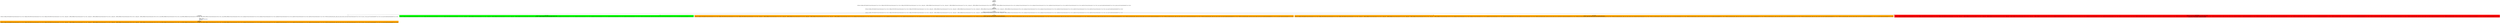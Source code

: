 digraph ARG {
node [style="filled" shape="box" color="white"]
2 [label="2 @ N400\nmain entry\nSMGState: []\n" id="2"]
29 [label="29 @ N1\nprintLine entry\nSMGState: [GLOBAL_CONST_FALSE/0=NumericValue[number=0] (size: 32 bits), GLOBAL_CONST_FIVE/0=NumericValue[number=5] (size: 32 bits), GLOBAL_CONST_TRUE/0=NumericValue[number=1] (size: 32 bits), _Calling bad()..._STRING_LITERAL/0=NumericValue[number=67] (size: 8 bits), _Calling bad()..._STRING_LITERAL/8=NumericValue[number=97] (size: 8 bits), _Calling bad()..._STRING_LITERAL/16=NumericValue[number=108] (size: 8 bits), _Calling bad()..._STRING_LITERAL/24=NumericValue[number=108] (size: 8 bits), globalArgc/0=NumericValue[number=0] (size: 32 bits), globalArgv/0=NumericValue[number=0] (size: 32 bits), globalFalse/0=NumericValue[number=0] (size: 32 bits), globalFive/0=NumericValue[number=5] (size: 32 bits), globalTrue/0=NumericValue[number=1] (size: 32 bits), main::tmp/0=SymEx[SymbolicIdentifier[2]] (size: 32 bits), printLine::line/0=SymbolicIdentifier[3] (size: 32 bits)]\n" id="29"]
40 [label="40 @ N0\nprintLine exit\nSMGState: [GLOBAL_CONST_FALSE/0=NumericValue[number=0] (size: 32 bits), GLOBAL_CONST_FIVE/0=NumericValue[number=5] (size: 32 bits), GLOBAL_CONST_TRUE/0=NumericValue[number=1] (size: 32 bits), _Calling bad()..._STRING_LITERAL/0=NumericValue[number=67] (size: 8 bits), _Calling bad()..._STRING_LITERAL/8=NumericValue[number=97] (size: 8 bits), _Calling bad()..._STRING_LITERAL/16=NumericValue[number=108] (size: 8 bits), _Calling bad()..._STRING_LITERAL/24=NumericValue[number=108] (size: 8 bits), globalArgc/0=NumericValue[number=0] (size: 32 bits), globalArgv/0=NumericValue[number=0] (size: 32 bits), globalFalse/0=NumericValue[number=0] (size: 32 bits), globalFive/0=NumericValue[number=5] (size: 32 bits), globalTrue/0=NumericValue[number=1] (size: 32 bits), main::tmp/0=SymEx[SymbolicIdentifier[2]] (size: 32 bits)]\n" id="40"]
43 [label="43 @ N345\nCWE789_Uncontrolled_Mem_Alloc__malloc_char_connect_socket_01_bad entry\nSMGState: [GLOBAL_CONST_FALSE/0=NumericValue[number=0] (size: 32 bits), GLOBAL_CONST_FIVE/0=NumericValue[number=5] (size: 32 bits), GLOBAL_CONST_TRUE/0=NumericValue[number=1] (size: 32 bits), _Calling bad()..._STRING_LITERAL/0=NumericValue[number=67] (size: 8 bits), _Calling bad()..._STRING_LITERAL/8=NumericValue[number=97] (size: 8 bits), _Calling bad()..._STRING_LITERAL/16=NumericValue[number=108] (size: 8 bits), _Calling bad()..._STRING_LITERAL/24=NumericValue[number=108] (size: 8 bits), globalArgc/0=NumericValue[number=0] (size: 32 bits), globalArgv/0=NumericValue[number=0] (size: 32 bits), globalFalse/0=NumericValue[number=0] (size: 32 bits), globalFive/0=NumericValue[number=5] (size: 32 bits), globalTrue/0=NumericValue[number=1] (size: 32 bits), main::tmp/0=SymEx[SymbolicIdentifier[2]] (size: 32 bits)]\n" id="43"]
177 [label="177 @ N416\nldv_strlen_1 entry\nSMGState: [GLOBAL_CONST_FALSE/0=NumericValue[number=0] (size: 32 bits), GLOBAL_CONST_FIVE/0=NumericValue[number=5] (size: 32 bits), GLOBAL_CONST_TRUE/0=NumericValue[number=1] (size: 32 bits), _Calling bad()..._STRING_LITERAL/0=NumericValue[number=67] (size: 8 bits), _Calling bad()..._STRING_LITERAL/8=NumericValue[number=97] (size: 8 bits), _Calling bad()..._STRING_LITERAL/16=NumericValue[number=108] (size: 8 bits), _Calling bad()..._STRING_LITERAL/24=NumericValue[number=108] (size: 8 bits), _hello_STRING_LITERAL/0=NumericValue[number=104] (size: 8 bits), _hello_STRING_LITERAL/8=NumericValue[number=101] (size: 8 bits), _hello_STRING_LITERAL/16=NumericValue[number=108] (size: 8 bits), _hello_STRING_LITERAL/24=NumericValue[number=108] (size: 8 bits), globalArgc/0=NumericValue[number=0] (size: 32 bits), globalArgv/0=NumericValue[number=0] (size: 32 bits), globalFalse/0=NumericValue[number=0] (size: 32 bits), globalFive/0=NumericValue[number=5] (size: 32 bits), globalTrue/0=NumericValue[number=1] (size: 32 bits), CWE789_Uncontrolled_Mem_Alloc__malloc_char_connect_socket_01_bad::data/0=NumericValue[number=0] (size: 32 bits), ldv_strlen_1::ldv_func_arg1/0=SymbolicIdentifier[67] (size: 32 bits), main::tmp/0=SymEx[SymbolicIdentifier[2]] (size: 32 bits)]\n" id="177"]
186 [fillcolor="orange" label="186 @ N418\nldv_strlen_1\nSMGState: [GLOBAL_CONST_FALSE/0=NumericValue[number=0] (size: 32 bits), GLOBAL_CONST_FIVE/0=NumericValue[number=5] (size: 32 bits), GLOBAL_CONST_TRUE/0=NumericValue[number=1] (size: 32 bits), _Calling bad()..._STRING_LITERAL/0=NumericValue[number=67] (size: 8 bits), _Calling bad()..._STRING_LITERAL/8=NumericValue[number=97] (size: 8 bits), _Calling bad()..._STRING_LITERAL/16=NumericValue[number=108] (size: 8 bits), _Calling bad()..._STRING_LITERAL/24=NumericValue[number=108] (size: 8 bits), _hello_STRING_LITERAL/0=NumericValue[number=104] (size: 8 bits), _hello_STRING_LITERAL/8=NumericValue[number=101] (size: 8 bits), _hello_STRING_LITERAL/16=NumericValue[number=108] (size: 8 bits), _hello_STRING_LITERAL/24=NumericValue[number=108] (size: 8 bits), globalArgc/0=NumericValue[number=0] (size: 32 bits), globalArgv/0=NumericValue[number=0] (size: 32 bits), globalFalse/0=NumericValue[number=0] (size: 32 bits), globalFive/0=NumericValue[number=5] (size: 32 bits), globalTrue/0=NumericValue[number=1] (size: 32 bits), CWE789_Uncontrolled_Mem_Alloc__malloc_char_connect_socket_01_bad::data/0=NumericValue[number=0] (size: 32 bits), ldv_strlen_1::ldv_func_arg1/0=SymbolicIdentifier[67] (size: 32 bits), main::tmp/0=SymEx[SymbolicIdentifier[2]] (size: 32 bits)]\n" id="186"]
187 [fillcolor="green" label="187 @ N379\nCWE789_Uncontrolled_Mem_Alloc__malloc_char_connect_socket_01_bad\nSMGState: [GLOBAL_CONST_FALSE/0=NumericValue[number=0] (size: 32 bits), GLOBAL_CONST_FIVE/0=NumericValue[number=5] (size: 32 bits), GLOBAL_CONST_TRUE/0=NumericValue[number=1] (size: 32 bits), _Calling bad()..._STRING_LITERAL/0=NumericValue[number=67] (size: 8 bits), _Calling bad()..._STRING_LITERAL/8=NumericValue[number=97] (size: 8 bits), _Calling bad()..._STRING_LITERAL/16=NumericValue[number=108] (size: 8 bits), _Calling bad()..._STRING_LITERAL/24=NumericValue[number=108] (size: 8 bits), globalArgc/0=NumericValue[number=0] (size: 32 bits), globalArgv/0=NumericValue[number=0] (size: 32 bits), globalFalse/0=NumericValue[number=0] (size: 32 bits), globalFive/0=NumericValue[number=5] (size: 32 bits), globalTrue/0=NumericValue[number=1] (size: 32 bits), CWE789_Uncontrolled_Mem_Alloc__malloc_char_connect_socket_01_bad::data/0=NumericValue[number=0] (size: 32 bits), main::tmp/0=SymEx[SymbolicIdentifier[2]] (size: 32 bits)]\n" id="187"]
190 [fillcolor="orange" label="190 @ N380\nCWE789_Uncontrolled_Mem_Alloc__malloc_char_connect_socket_01_bad\nSMGState: [GLOBAL_CONST_FALSE/0=NumericValue[number=0] (size: 32 bits), GLOBAL_CONST_FIVE/0=NumericValue[number=5] (size: 32 bits), GLOBAL_CONST_TRUE/0=NumericValue[number=1] (size: 32 bits), _Calling bad()..._STRING_LITERAL/0=NumericValue[number=67] (size: 8 bits), _Calling bad()..._STRING_LITERAL/8=NumericValue[number=97] (size: 8 bits), _Calling bad()..._STRING_LITERAL/16=NumericValue[number=108] (size: 8 bits), _Calling bad()..._STRING_LITERAL/24=NumericValue[number=108] (size: 8 bits), globalArgc/0=NumericValue[number=0] (size: 32 bits), globalArgv/0=NumericValue[number=0] (size: 32 bits), globalFalse/0=NumericValue[number=0] (size: 32 bits), globalFive/0=NumericValue[number=5] (size: 32 bits), globalTrue/0=NumericValue[number=1] (size: 32 bits), CWE789_Uncontrolled_Mem_Alloc__malloc_char_connect_socket_01_bad::connectSocket/0=SymEx[SymbolicIdentifier[16]] (size: 32 bits), CWE789_Uncontrolled_Mem_Alloc__malloc_char_connect_socket_01_bad::data/0=NumericValue[number=0] (size: 32 bits), CWE789_Uncontrolled_Mem_Alloc__malloc_char_connect_socket_01_bad::recvResult/0=NumericValue[number=-1] (size: 32 bits), CWE789_Uncontrolled_Mem_Alloc__malloc_char_connect_socket_01_bad::service/0=NumericValue[number=2] (size: 16 bits), CWE789_Uncontrolled_Mem_Alloc__malloc_char_connect_socket_01_bad::service/16=SymEx[SymbolicIdentifier[46]] (size: 16 bits), CWE789_Uncontrolled_Mem_Alloc__malloc_char_connect_socket_01_bad::service/32=SymEx[SymbolicIdentifier[43]] (size: 32 bits), CWE789_Uncontrolled_Mem_Alloc__malloc_char_connect_socket_01_bad::service/64=NumericValue[number=0] (size: 64 bits), CWE789_Uncontrolled_Mem_Alloc__malloc_char_connect_socket_01_bad::tmp/0=SymEx[SymbolicIdentifier[50]] (size: 32 bits), CWE789_Uncontrolled_Mem_Alloc__malloc_char_connect_socket_01_bad::tmp_0/0=SymEx[SymbolicIdentifier[64]] (size: 32 bits), main::tmp/0=SymEx[SymbolicIdentifier[2]] (size: 32 bits)]\n" id="190"]
191 [fillcolor="orange" label="191 @ N378\nCWE789_Uncontrolled_Mem_Alloc__malloc_char_connect_socket_01_bad\nSMGState: [GLOBAL_CONST_FALSE/0=NumericValue[number=0] (size: 32 bits), GLOBAL_CONST_FIVE/0=NumericValue[number=5] (size: 32 bits), GLOBAL_CONST_TRUE/0=NumericValue[number=1] (size: 32 bits), _Calling bad()..._STRING_LITERAL/0=NumericValue[number=67] (size: 8 bits), _Calling bad()..._STRING_LITERAL/8=NumericValue[number=97] (size: 8 bits), _Calling bad()..._STRING_LITERAL/16=NumericValue[number=108] (size: 8 bits), _Calling bad()..._STRING_LITERAL/24=NumericValue[number=108] (size: 8 bits), globalArgc/0=NumericValue[number=0] (size: 32 bits), globalArgv/0=NumericValue[number=0] (size: 32 bits), globalFalse/0=NumericValue[number=0] (size: 32 bits), globalFive/0=NumericValue[number=5] (size: 32 bits), globalTrue/0=NumericValue[number=1] (size: 32 bits), CWE789_Uncontrolled_Mem_Alloc__malloc_char_connect_socket_01_bad::connectSocket/0=SymEx[SymbolicIdentifier[16]] (size: 32 bits), CWE789_Uncontrolled_Mem_Alloc__malloc_char_connect_socket_01_bad::data/0=NumericValue[number=0] (size: 32 bits), CWE789_Uncontrolled_Mem_Alloc__malloc_char_connect_socket_01_bad::recvResult/0=NumericValue[number=0] (size: 32 bits), CWE789_Uncontrolled_Mem_Alloc__malloc_char_connect_socket_01_bad::service/0=NumericValue[number=2] (size: 16 bits), CWE789_Uncontrolled_Mem_Alloc__malloc_char_connect_socket_01_bad::service/16=SymEx[SymbolicIdentifier[46]] (size: 16 bits), CWE789_Uncontrolled_Mem_Alloc__malloc_char_connect_socket_01_bad::service/32=SymEx[SymbolicIdentifier[43]] (size: 32 bits), CWE789_Uncontrolled_Mem_Alloc__malloc_char_connect_socket_01_bad::service/64=NumericValue[number=0] (size: 64 bits), CWE789_Uncontrolled_Mem_Alloc__malloc_char_connect_socket_01_bad::tmp/0=SymEx[SymbolicIdentifier[50]] (size: 32 bits), CWE789_Uncontrolled_Mem_Alloc__malloc_char_connect_socket_01_bad::tmp_0/0=SymEx[SymbolicIdentifier[64]] (size: 32 bits), main::tmp/0=SymEx[SymbolicIdentifier[2]] (size: 32 bits)]\n" id="191"]
192 [fillcolor="red" label="192 @ N376\nCWE789_Uncontrolled_Mem_Alloc__malloc_char_connect_socket_01_bad\nSMGState: [GLOBAL_CONST_FALSE/0=NumericValue[number=0] (size: 32 bits), GLOBAL_CONST_FIVE/0=NumericValue[number=5] (size: 32 bits), GLOBAL_CONST_TRUE/0=NumericValue[number=1] (size: 32 bits), _Calling bad()..._STRING_LITERAL/0=NumericValue[number=67] (size: 8 bits), _Calling bad()..._STRING_LITERAL/8=NumericValue[number=97] (size: 8 bits), _Calling bad()..._STRING_LITERAL/16=NumericValue[number=108] (size: 8 bits), _Calling bad()..._STRING_LITERAL/24=NumericValue[number=108] (size: 8 bits), globalArgc/0=NumericValue[number=0] (size: 32 bits), globalArgv/0=NumericValue[number=0] (size: 32 bits), globalFalse/0=NumericValue[number=0] (size: 32 bits), globalFive/0=NumericValue[number=5] (size: 32 bits), globalTrue/0=NumericValue[number=1] (size: 32 bits), CWE789_Uncontrolled_Mem_Alloc__malloc_char_connect_socket_01_bad::connectSocket/0=SymEx[SymbolicIdentifier[16]] (size: 32 bits), CWE789_Uncontrolled_Mem_Alloc__malloc_char_connect_socket_01_bad::data/0=NumericValue[number=0] (size: 32 bits), CWE789_Uncontrolled_Mem_Alloc__malloc_char_connect_socket_01_bad::recvResult/0=Cast[signed int, SymEx[SymbolicIdentifier[64]]] (size: 32 bits), CWE789_Uncontrolled_Mem_Alloc__malloc_char_connect_socket_01_bad::service/0=NumericValue[number=2] (size: 16 bits), CWE789_Uncontrolled_Mem_Alloc__malloc_char_connect_socket_01_bad::service/16=SymEx[SymbolicIdentifier[46]] (size: 16 bits), CWE789_Uncontrolled_Mem_Alloc__malloc_char_connect_socket_01_bad::service/32=SymEx[SymbolicIdentifier[43]] (size: 32 bits), CWE789_Uncontrolled_Mem_Alloc__malloc_char_connect_socket_01_bad::service/64=NumericValue[number=0] (size: 64 bits), CWE789_Uncontrolled_Mem_Alloc__malloc_char_connect_socket_01_bad::tmp/0=SymEx[SymbolicIdentifier[50]] (size: 32 bits), CWE789_Uncontrolled_Mem_Alloc__malloc_char_connect_socket_01_bad::tmp_0/0=SymEx[SymbolicIdentifier[64]] (size: 32 bits), main::tmp/0=SymEx[SymbolicIdentifier[2]] (size: 32 bits)]\n AutomatonState: SMGCPADEREF: _predefinedState_ERROR\n" id="192"]
2 -> 29 []
29 -> 40 []
40 -> 43 []
43 -> 192 []
43 -> 191 []
43 -> 190 []
43 -> 187 []
43 -> 177 []
177 -> 186 [label="Lines 0 - 1022: \lFunction start dummy edge\lsize_t tmp;\l" id="177 -> 186"]
}
